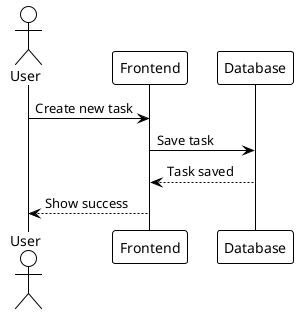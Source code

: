 @startuml
!theme plain
skinparam backgroundColor white

actor User as U
participant "Frontend" as F
participant "Database" as DB

U -> F: Create new task
F -> DB: Save task
DB --> F: Task saved
F --> U: Show success

@enduml
